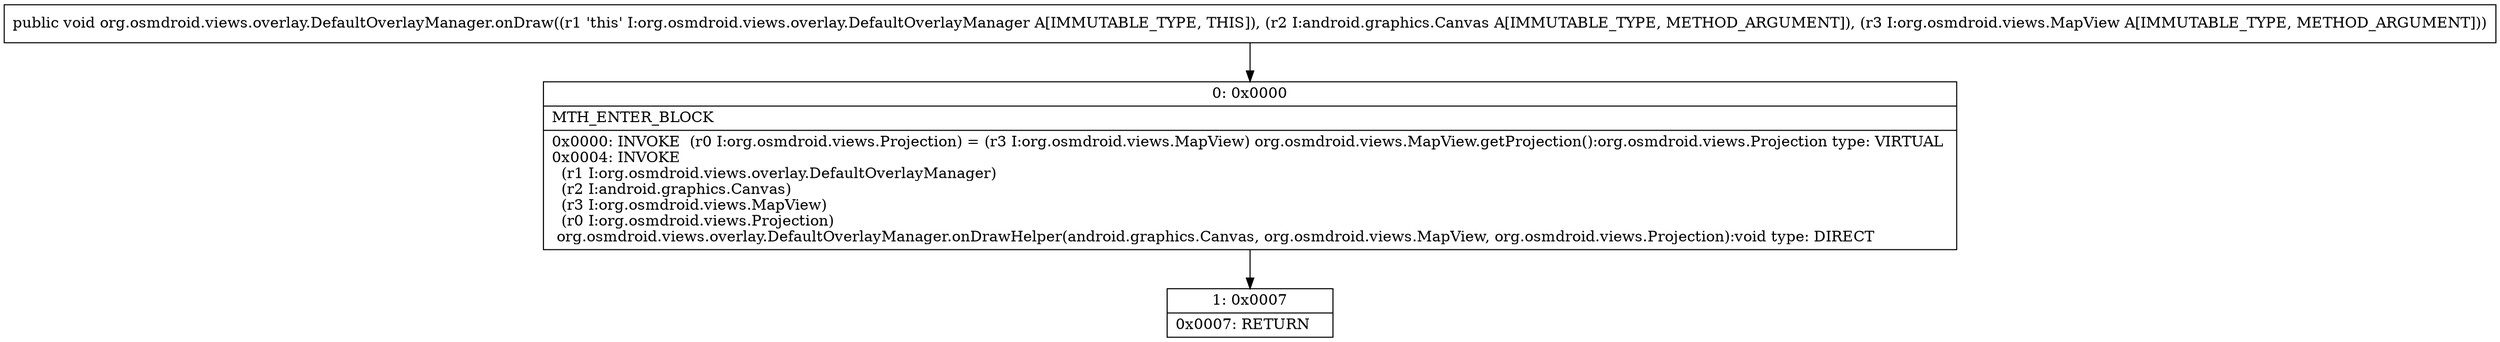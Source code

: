 digraph "CFG fororg.osmdroid.views.overlay.DefaultOverlayManager.onDraw(Landroid\/graphics\/Canvas;Lorg\/osmdroid\/views\/MapView;)V" {
Node_0 [shape=record,label="{0\:\ 0x0000|MTH_ENTER_BLOCK\l|0x0000: INVOKE  (r0 I:org.osmdroid.views.Projection) = (r3 I:org.osmdroid.views.MapView) org.osmdroid.views.MapView.getProjection():org.osmdroid.views.Projection type: VIRTUAL \l0x0004: INVOKE  \l  (r1 I:org.osmdroid.views.overlay.DefaultOverlayManager)\l  (r2 I:android.graphics.Canvas)\l  (r3 I:org.osmdroid.views.MapView)\l  (r0 I:org.osmdroid.views.Projection)\l org.osmdroid.views.overlay.DefaultOverlayManager.onDrawHelper(android.graphics.Canvas, org.osmdroid.views.MapView, org.osmdroid.views.Projection):void type: DIRECT \l}"];
Node_1 [shape=record,label="{1\:\ 0x0007|0x0007: RETURN   \l}"];
MethodNode[shape=record,label="{public void org.osmdroid.views.overlay.DefaultOverlayManager.onDraw((r1 'this' I:org.osmdroid.views.overlay.DefaultOverlayManager A[IMMUTABLE_TYPE, THIS]), (r2 I:android.graphics.Canvas A[IMMUTABLE_TYPE, METHOD_ARGUMENT]), (r3 I:org.osmdroid.views.MapView A[IMMUTABLE_TYPE, METHOD_ARGUMENT])) }"];
MethodNode -> Node_0;
Node_0 -> Node_1;
}

